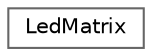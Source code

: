 digraph "Graphical Class Hierarchy"
{
 // LATEX_PDF_SIZE
  bgcolor="transparent";
  edge [fontname=Helvetica,fontsize=10,labelfontname=Helvetica,labelfontsize=10];
  node [fontname=Helvetica,fontsize=10,shape=box,height=0.2,width=0.4];
  rankdir="LR";
  Node0 [label="LedMatrix",height=0.2,width=0.4,color="grey40", fillcolor="white", style="filled",URL="$classLedMatrix.html",tooltip=" "];
}
